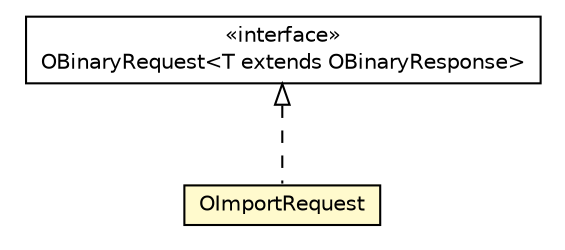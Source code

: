 #!/usr/local/bin/dot
#
# Class diagram 
# Generated by UMLGraph version R5_6-24-gf6e263 (http://www.umlgraph.org/)
#

digraph G {
	edge [fontname="Helvetica",fontsize=10,labelfontname="Helvetica",labelfontsize=10];
	node [fontname="Helvetica",fontsize=10,shape=plaintext];
	nodesep=0.25;
	ranksep=0.5;
	// com.orientechnologies.orient.client.remote.OBinaryRequest<T extends com.orientechnologies.orient.client.remote.OBinaryResponse>
	c3747117 [label=<<table title="com.orientechnologies.orient.client.remote.OBinaryRequest" border="0" cellborder="1" cellspacing="0" cellpadding="2" port="p" href="../OBinaryRequest.html">
		<tr><td><table border="0" cellspacing="0" cellpadding="1">
<tr><td align="center" balign="center"> &#171;interface&#187; </td></tr>
<tr><td align="center" balign="center"> OBinaryRequest&lt;T extends OBinaryResponse&gt; </td></tr>
		</table></td></tr>
		</table>>, URL="../OBinaryRequest.html", fontname="Helvetica", fontcolor="black", fontsize=10.0];
	// com.orientechnologies.orient.client.remote.message.OImportRequest
	c3747231 [label=<<table title="com.orientechnologies.orient.client.remote.message.OImportRequest" border="0" cellborder="1" cellspacing="0" cellpadding="2" port="p" bgcolor="lemonChiffon" href="./OImportRequest.html">
		<tr><td><table border="0" cellspacing="0" cellpadding="1">
<tr><td align="center" balign="center"> OImportRequest </td></tr>
		</table></td></tr>
		</table>>, URL="./OImportRequest.html", fontname="Helvetica", fontcolor="black", fontsize=10.0];
	//com.orientechnologies.orient.client.remote.message.OImportRequest implements com.orientechnologies.orient.client.remote.OBinaryRequest<T extends com.orientechnologies.orient.client.remote.OBinaryResponse>
	c3747117:p -> c3747231:p [dir=back,arrowtail=empty,style=dashed];
}


